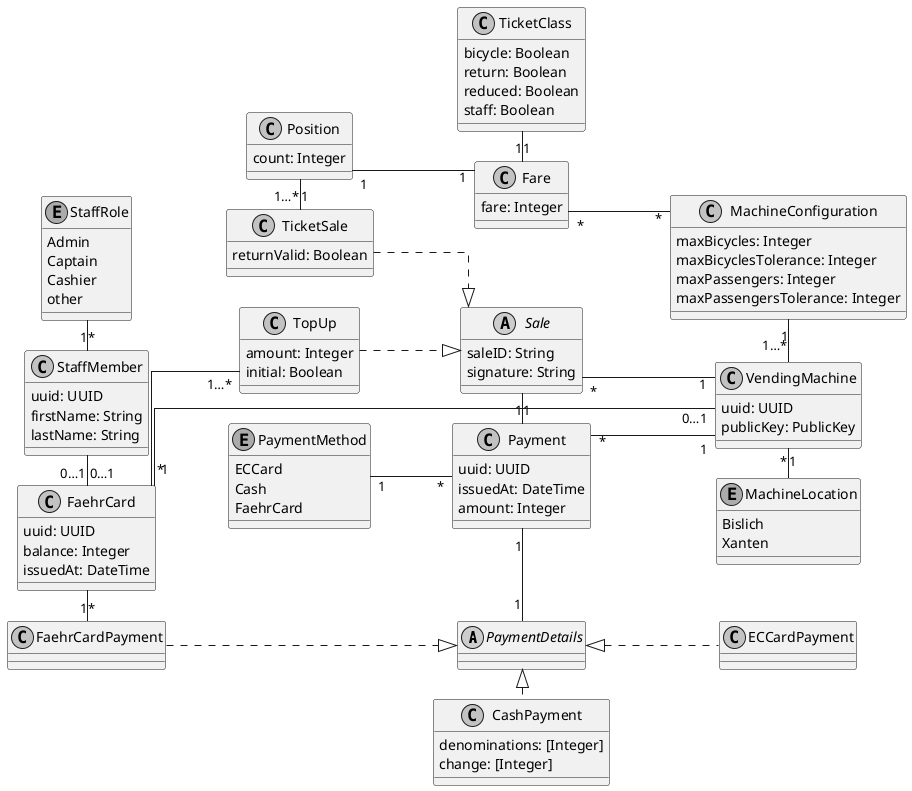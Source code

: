 @startuml
skinparam linetype ortho
left to right direction
skinparam nodesep 30
'title: FerryTix Class Diagram
skinparam monochrome true

abstract class PaymentDetails

class FaehrCardPayment {
    ' uuid: UUID
}
FaehrCardPayment .|> PaymentDetails
FaehrCardPayment "*" -up  "1" FaehrCard

class CashPayment {
    denominations: [Integer]
    change: [Integer]
}

CashPayment .up|> PaymentDetails

class ECCardPayment {

}

PaymentDetails <|.. ECCardPayment

class Payment {
    'issuedBy: Union<null, VendingMachine>
    uuid: UUID
    issuedAt: DateTime
    amount: Integer
    'details: PaymentDetails
    'method: PaymentMethod
}

enum PaymentMethod {
    ECCard
    Cash
    FaehrCard
}

PaymentMethod "1" -- "*" Payment
Payment "1" - "1" PaymentDetails
Payment "*" - "1" VendingMachine

class TicketSale {
    returnValid: Boolean
    ' from: MachineLocation
    'positions: [Position]
}

class Position {
    ' fare: Fare
    count: Integer
}

Position "1" -- "1" Fare
Position "1…*" - "1" TicketSale

' TicketSale "1" -- "1" Payment

class TicketClass {
    bicycle: Boolean
    return: Boolean
    reduced: Boolean
    staff: Boolean
}

abstract class Sale {
    saleID: String
    'signedBy: VendingMachine
    signature: String
    'payment: Payment
}

TicketSale ..|> Sale
TopUp ..|> Sale
Sale "1" - "1" Payment
Sale "*" -- "1" VendingMachine

class TopUp {
    'for: FaehrCard
    amount: Integer
    initial: Boolean
}

'TopUp "1" -- "1" Payment
FaehrCard "1" -- "1…*" TopUp

class StaffMember {
    uuid: UUID
    firstName: String
    lastName: String
    'role: StaffRole
}

StaffMember "*" -up "1" StaffRole

enum StaffRole {
    Admin
    Captain
    Cashier
    other
}

class FaehrCard {
    uuid: UUID
    ' ownedBy: Union<null, StaffMember>
    balance: Integer
    issuedAt: DateTime
    ' issuedBy: Union<null, VendingMachine>
}

FaehrCard "0…1" -up "0…1" StaffMember
FaehrCard "*" -- "0…1" VendingMachine

class MachineConfiguration {
    'forMachine: VendingMachine
    maxBicycles: Integer
    maxBicyclesTolerance: Integer
    maxPassengers: Integer
    maxPassengersTolerance: Integer
    'fares: [Fare]
}

MachineConfiguration "1" - "1…*" VendingMachine
MachineConfiguration "*" -up "*" Fare

class Fare {
    ' ticketClass: TicketClass
    fare: Integer
}

TicketClass "1" - "1" Fare

' enum MachineCommand {
'     setSignalRed
'     setSignalGreen
'     stopVending
'     startVending
' }

enum MachineLocation {
    Bislich
    Xanten
}

class VendingMachine {
    uuid: UUID
    publicKey: PublicKey
    'location: MachineLocation
}

MachineLocation "1" -up "*" VendingMachine

' class MachineStatus {
'     vending: Boolean
'     waiting: [WaitingPassenger]
' }

'WaitingPassenger <- MachineStatus

' class WaitingPassenger {
'     ticketClass: TicketClass
'     waitingSince: DateTime
' }
'
' WaitingPassenger --> TicketClass

@enduml